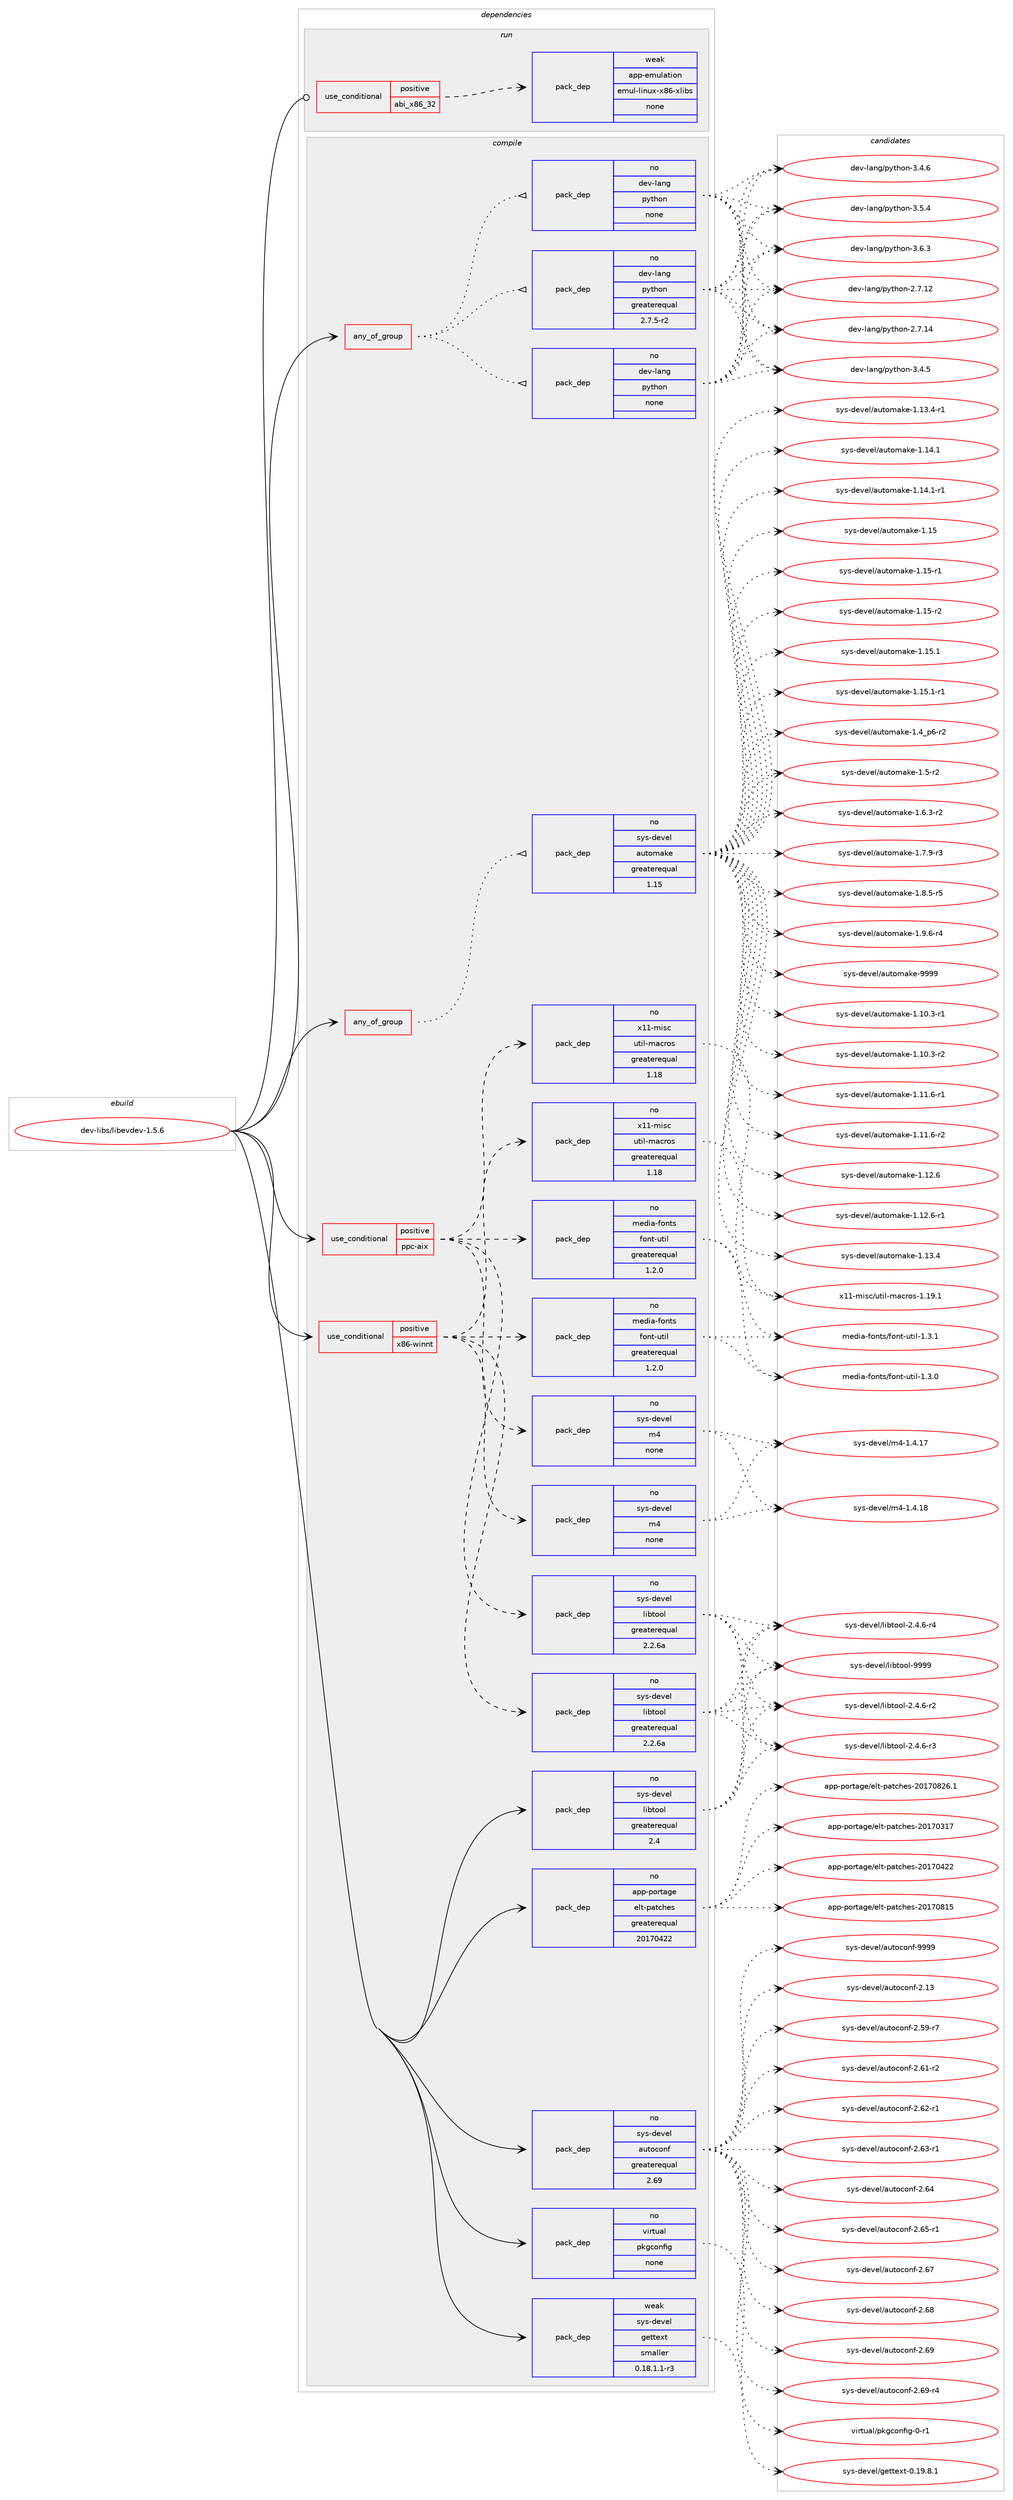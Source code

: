 digraph prolog {

# *************
# Graph options
# *************

newrank=true;
concentrate=true;
compound=true;
graph [rankdir=LR,fontname=Helvetica,fontsize=10,ranksep=1.5];#, ranksep=2.5, nodesep=0.2];
edge  [arrowhead=vee];
node  [fontname=Helvetica,fontsize=10];

# **********
# The ebuild
# **********

subgraph cluster_leftcol {
color=gray;
rank=same;
label=<<i>ebuild</i>>;
id [label="dev-libs/libevdev-1.5.6", color=red, width=4, href="../dev-libs/libevdev-1.5.6.svg"];
}

# ****************
# The dependencies
# ****************

subgraph cluster_midcol {
color=gray;
label=<<i>dependencies</i>>;
subgraph cluster_compile {
fillcolor="#eeeeee";
style=filled;
label=<<i>compile</i>>;
subgraph any3344 {
dependency114746 [label=<<TABLE BORDER="0" CELLBORDER="1" CELLSPACING="0" CELLPADDING="4"><TR><TD CELLPADDING="10">any_of_group</TD></TR></TABLE>>, shape=none, color=red];subgraph pack86547 {
dependency114747 [label=<<TABLE BORDER="0" CELLBORDER="1" CELLSPACING="0" CELLPADDING="4" WIDTH="220"><TR><TD ROWSPAN="6" CELLPADDING="30">pack_dep</TD></TR><TR><TD WIDTH="110">no</TD></TR><TR><TD>dev-lang</TD></TR><TR><TD>python</TD></TR><TR><TD>none</TD></TR><TR><TD></TD></TR></TABLE>>, shape=none, color=blue];
}
dependency114746:e -> dependency114747:w [weight=20,style="dotted",arrowhead="oinv"];
subgraph pack86548 {
dependency114748 [label=<<TABLE BORDER="0" CELLBORDER="1" CELLSPACING="0" CELLPADDING="4" WIDTH="220"><TR><TD ROWSPAN="6" CELLPADDING="30">pack_dep</TD></TR><TR><TD WIDTH="110">no</TD></TR><TR><TD>dev-lang</TD></TR><TR><TD>python</TD></TR><TR><TD>none</TD></TR><TR><TD></TD></TR></TABLE>>, shape=none, color=blue];
}
dependency114746:e -> dependency114748:w [weight=20,style="dotted",arrowhead="oinv"];
subgraph pack86549 {
dependency114749 [label=<<TABLE BORDER="0" CELLBORDER="1" CELLSPACING="0" CELLPADDING="4" WIDTH="220"><TR><TD ROWSPAN="6" CELLPADDING="30">pack_dep</TD></TR><TR><TD WIDTH="110">no</TD></TR><TR><TD>dev-lang</TD></TR><TR><TD>python</TD></TR><TR><TD>greaterequal</TD></TR><TR><TD>2.7.5-r2</TD></TR></TABLE>>, shape=none, color=blue];
}
dependency114746:e -> dependency114749:w [weight=20,style="dotted",arrowhead="oinv"];
}
id:e -> dependency114746:w [weight=20,style="solid",arrowhead="vee"];
subgraph any3345 {
dependency114750 [label=<<TABLE BORDER="0" CELLBORDER="1" CELLSPACING="0" CELLPADDING="4"><TR><TD CELLPADDING="10">any_of_group</TD></TR></TABLE>>, shape=none, color=red];subgraph pack86550 {
dependency114751 [label=<<TABLE BORDER="0" CELLBORDER="1" CELLSPACING="0" CELLPADDING="4" WIDTH="220"><TR><TD ROWSPAN="6" CELLPADDING="30">pack_dep</TD></TR><TR><TD WIDTH="110">no</TD></TR><TR><TD>sys-devel</TD></TR><TR><TD>automake</TD></TR><TR><TD>greaterequal</TD></TR><TR><TD>1.15</TD></TR></TABLE>>, shape=none, color=blue];
}
dependency114750:e -> dependency114751:w [weight=20,style="dotted",arrowhead="oinv"];
}
id:e -> dependency114750:w [weight=20,style="solid",arrowhead="vee"];
subgraph cond24825 {
dependency114752 [label=<<TABLE BORDER="0" CELLBORDER="1" CELLSPACING="0" CELLPADDING="4"><TR><TD ROWSPAN="3" CELLPADDING="10">use_conditional</TD></TR><TR><TD>positive</TD></TR><TR><TD>ppc-aix</TD></TR></TABLE>>, shape=none, color=red];
subgraph pack86551 {
dependency114753 [label=<<TABLE BORDER="0" CELLBORDER="1" CELLSPACING="0" CELLPADDING="4" WIDTH="220"><TR><TD ROWSPAN="6" CELLPADDING="30">pack_dep</TD></TR><TR><TD WIDTH="110">no</TD></TR><TR><TD>sys-devel</TD></TR><TR><TD>libtool</TD></TR><TR><TD>greaterequal</TD></TR><TR><TD>2.2.6a</TD></TR></TABLE>>, shape=none, color=blue];
}
dependency114752:e -> dependency114753:w [weight=20,style="dashed",arrowhead="vee"];
subgraph pack86552 {
dependency114754 [label=<<TABLE BORDER="0" CELLBORDER="1" CELLSPACING="0" CELLPADDING="4" WIDTH="220"><TR><TD ROWSPAN="6" CELLPADDING="30">pack_dep</TD></TR><TR><TD WIDTH="110">no</TD></TR><TR><TD>sys-devel</TD></TR><TR><TD>m4</TD></TR><TR><TD>none</TD></TR><TR><TD></TD></TR></TABLE>>, shape=none, color=blue];
}
dependency114752:e -> dependency114754:w [weight=20,style="dashed",arrowhead="vee"];
subgraph pack86553 {
dependency114755 [label=<<TABLE BORDER="0" CELLBORDER="1" CELLSPACING="0" CELLPADDING="4" WIDTH="220"><TR><TD ROWSPAN="6" CELLPADDING="30">pack_dep</TD></TR><TR><TD WIDTH="110">no</TD></TR><TR><TD>x11-misc</TD></TR><TR><TD>util-macros</TD></TR><TR><TD>greaterequal</TD></TR><TR><TD>1.18</TD></TR></TABLE>>, shape=none, color=blue];
}
dependency114752:e -> dependency114755:w [weight=20,style="dashed",arrowhead="vee"];
subgraph pack86554 {
dependency114756 [label=<<TABLE BORDER="0" CELLBORDER="1" CELLSPACING="0" CELLPADDING="4" WIDTH="220"><TR><TD ROWSPAN="6" CELLPADDING="30">pack_dep</TD></TR><TR><TD WIDTH="110">no</TD></TR><TR><TD>media-fonts</TD></TR><TR><TD>font-util</TD></TR><TR><TD>greaterequal</TD></TR><TR><TD>1.2.0</TD></TR></TABLE>>, shape=none, color=blue];
}
dependency114752:e -> dependency114756:w [weight=20,style="dashed",arrowhead="vee"];
}
id:e -> dependency114752:w [weight=20,style="solid",arrowhead="vee"];
subgraph cond24826 {
dependency114757 [label=<<TABLE BORDER="0" CELLBORDER="1" CELLSPACING="0" CELLPADDING="4"><TR><TD ROWSPAN="3" CELLPADDING="10">use_conditional</TD></TR><TR><TD>positive</TD></TR><TR><TD>x86-winnt</TD></TR></TABLE>>, shape=none, color=red];
subgraph pack86555 {
dependency114758 [label=<<TABLE BORDER="0" CELLBORDER="1" CELLSPACING="0" CELLPADDING="4" WIDTH="220"><TR><TD ROWSPAN="6" CELLPADDING="30">pack_dep</TD></TR><TR><TD WIDTH="110">no</TD></TR><TR><TD>sys-devel</TD></TR><TR><TD>libtool</TD></TR><TR><TD>greaterequal</TD></TR><TR><TD>2.2.6a</TD></TR></TABLE>>, shape=none, color=blue];
}
dependency114757:e -> dependency114758:w [weight=20,style="dashed",arrowhead="vee"];
subgraph pack86556 {
dependency114759 [label=<<TABLE BORDER="0" CELLBORDER="1" CELLSPACING="0" CELLPADDING="4" WIDTH="220"><TR><TD ROWSPAN="6" CELLPADDING="30">pack_dep</TD></TR><TR><TD WIDTH="110">no</TD></TR><TR><TD>sys-devel</TD></TR><TR><TD>m4</TD></TR><TR><TD>none</TD></TR><TR><TD></TD></TR></TABLE>>, shape=none, color=blue];
}
dependency114757:e -> dependency114759:w [weight=20,style="dashed",arrowhead="vee"];
subgraph pack86557 {
dependency114760 [label=<<TABLE BORDER="0" CELLBORDER="1" CELLSPACING="0" CELLPADDING="4" WIDTH="220"><TR><TD ROWSPAN="6" CELLPADDING="30">pack_dep</TD></TR><TR><TD WIDTH="110">no</TD></TR><TR><TD>x11-misc</TD></TR><TR><TD>util-macros</TD></TR><TR><TD>greaterequal</TD></TR><TR><TD>1.18</TD></TR></TABLE>>, shape=none, color=blue];
}
dependency114757:e -> dependency114760:w [weight=20,style="dashed",arrowhead="vee"];
subgraph pack86558 {
dependency114761 [label=<<TABLE BORDER="0" CELLBORDER="1" CELLSPACING="0" CELLPADDING="4" WIDTH="220"><TR><TD ROWSPAN="6" CELLPADDING="30">pack_dep</TD></TR><TR><TD WIDTH="110">no</TD></TR><TR><TD>media-fonts</TD></TR><TR><TD>font-util</TD></TR><TR><TD>greaterequal</TD></TR><TR><TD>1.2.0</TD></TR></TABLE>>, shape=none, color=blue];
}
dependency114757:e -> dependency114761:w [weight=20,style="dashed",arrowhead="vee"];
}
id:e -> dependency114757:w [weight=20,style="solid",arrowhead="vee"];
subgraph pack86559 {
dependency114762 [label=<<TABLE BORDER="0" CELLBORDER="1" CELLSPACING="0" CELLPADDING="4" WIDTH="220"><TR><TD ROWSPAN="6" CELLPADDING="30">pack_dep</TD></TR><TR><TD WIDTH="110">no</TD></TR><TR><TD>app-portage</TD></TR><TR><TD>elt-patches</TD></TR><TR><TD>greaterequal</TD></TR><TR><TD>20170422</TD></TR></TABLE>>, shape=none, color=blue];
}
id:e -> dependency114762:w [weight=20,style="solid",arrowhead="vee"];
subgraph pack86560 {
dependency114763 [label=<<TABLE BORDER="0" CELLBORDER="1" CELLSPACING="0" CELLPADDING="4" WIDTH="220"><TR><TD ROWSPAN="6" CELLPADDING="30">pack_dep</TD></TR><TR><TD WIDTH="110">no</TD></TR><TR><TD>sys-devel</TD></TR><TR><TD>autoconf</TD></TR><TR><TD>greaterequal</TD></TR><TR><TD>2.69</TD></TR></TABLE>>, shape=none, color=blue];
}
id:e -> dependency114763:w [weight=20,style="solid",arrowhead="vee"];
subgraph pack86561 {
dependency114764 [label=<<TABLE BORDER="0" CELLBORDER="1" CELLSPACING="0" CELLPADDING="4" WIDTH="220"><TR><TD ROWSPAN="6" CELLPADDING="30">pack_dep</TD></TR><TR><TD WIDTH="110">no</TD></TR><TR><TD>sys-devel</TD></TR><TR><TD>libtool</TD></TR><TR><TD>greaterequal</TD></TR><TR><TD>2.4</TD></TR></TABLE>>, shape=none, color=blue];
}
id:e -> dependency114764:w [weight=20,style="solid",arrowhead="vee"];
subgraph pack86562 {
dependency114765 [label=<<TABLE BORDER="0" CELLBORDER="1" CELLSPACING="0" CELLPADDING="4" WIDTH="220"><TR><TD ROWSPAN="6" CELLPADDING="30">pack_dep</TD></TR><TR><TD WIDTH="110">no</TD></TR><TR><TD>virtual</TD></TR><TR><TD>pkgconfig</TD></TR><TR><TD>none</TD></TR><TR><TD></TD></TR></TABLE>>, shape=none, color=blue];
}
id:e -> dependency114765:w [weight=20,style="solid",arrowhead="vee"];
subgraph pack86563 {
dependency114766 [label=<<TABLE BORDER="0" CELLBORDER="1" CELLSPACING="0" CELLPADDING="4" WIDTH="220"><TR><TD ROWSPAN="6" CELLPADDING="30">pack_dep</TD></TR><TR><TD WIDTH="110">weak</TD></TR><TR><TD>sys-devel</TD></TR><TR><TD>gettext</TD></TR><TR><TD>smaller</TD></TR><TR><TD>0.18.1.1-r3</TD></TR></TABLE>>, shape=none, color=blue];
}
id:e -> dependency114766:w [weight=20,style="solid",arrowhead="vee"];
}
subgraph cluster_compileandrun {
fillcolor="#eeeeee";
style=filled;
label=<<i>compile and run</i>>;
}
subgraph cluster_run {
fillcolor="#eeeeee";
style=filled;
label=<<i>run</i>>;
subgraph cond24827 {
dependency114767 [label=<<TABLE BORDER="0" CELLBORDER="1" CELLSPACING="0" CELLPADDING="4"><TR><TD ROWSPAN="3" CELLPADDING="10">use_conditional</TD></TR><TR><TD>positive</TD></TR><TR><TD>abi_x86_32</TD></TR></TABLE>>, shape=none, color=red];
subgraph pack86564 {
dependency114768 [label=<<TABLE BORDER="0" CELLBORDER="1" CELLSPACING="0" CELLPADDING="4" WIDTH="220"><TR><TD ROWSPAN="6" CELLPADDING="30">pack_dep</TD></TR><TR><TD WIDTH="110">weak</TD></TR><TR><TD>app-emulation</TD></TR><TR><TD>emul-linux-x86-xlibs</TD></TR><TR><TD>none</TD></TR><TR><TD></TD></TR></TABLE>>, shape=none, color=blue];
}
dependency114767:e -> dependency114768:w [weight=20,style="dashed",arrowhead="vee"];
}
id:e -> dependency114767:w [weight=20,style="solid",arrowhead="odot"];
}
}

# **************
# The candidates
# **************

subgraph cluster_choices {
rank=same;
color=gray;
label=<<i>candidates</i>>;

subgraph choice86547 {
color=black;
nodesep=1;
choice10010111845108971101034711212111610411111045504655464950 [label="dev-lang/python-2.7.12", color=red, width=4,href="../dev-lang/python-2.7.12.svg"];
choice10010111845108971101034711212111610411111045504655464952 [label="dev-lang/python-2.7.14", color=red, width=4,href="../dev-lang/python-2.7.14.svg"];
choice100101118451089711010347112121116104111110455146524653 [label="dev-lang/python-3.4.5", color=red, width=4,href="../dev-lang/python-3.4.5.svg"];
choice100101118451089711010347112121116104111110455146524654 [label="dev-lang/python-3.4.6", color=red, width=4,href="../dev-lang/python-3.4.6.svg"];
choice100101118451089711010347112121116104111110455146534652 [label="dev-lang/python-3.5.4", color=red, width=4,href="../dev-lang/python-3.5.4.svg"];
choice100101118451089711010347112121116104111110455146544651 [label="dev-lang/python-3.6.3", color=red, width=4,href="../dev-lang/python-3.6.3.svg"];
dependency114747:e -> choice10010111845108971101034711212111610411111045504655464950:w [style=dotted,weight="100"];
dependency114747:e -> choice10010111845108971101034711212111610411111045504655464952:w [style=dotted,weight="100"];
dependency114747:e -> choice100101118451089711010347112121116104111110455146524653:w [style=dotted,weight="100"];
dependency114747:e -> choice100101118451089711010347112121116104111110455146524654:w [style=dotted,weight="100"];
dependency114747:e -> choice100101118451089711010347112121116104111110455146534652:w [style=dotted,weight="100"];
dependency114747:e -> choice100101118451089711010347112121116104111110455146544651:w [style=dotted,weight="100"];
}
subgraph choice86548 {
color=black;
nodesep=1;
choice10010111845108971101034711212111610411111045504655464950 [label="dev-lang/python-2.7.12", color=red, width=4,href="../dev-lang/python-2.7.12.svg"];
choice10010111845108971101034711212111610411111045504655464952 [label="dev-lang/python-2.7.14", color=red, width=4,href="../dev-lang/python-2.7.14.svg"];
choice100101118451089711010347112121116104111110455146524653 [label="dev-lang/python-3.4.5", color=red, width=4,href="../dev-lang/python-3.4.5.svg"];
choice100101118451089711010347112121116104111110455146524654 [label="dev-lang/python-3.4.6", color=red, width=4,href="../dev-lang/python-3.4.6.svg"];
choice100101118451089711010347112121116104111110455146534652 [label="dev-lang/python-3.5.4", color=red, width=4,href="../dev-lang/python-3.5.4.svg"];
choice100101118451089711010347112121116104111110455146544651 [label="dev-lang/python-3.6.3", color=red, width=4,href="../dev-lang/python-3.6.3.svg"];
dependency114748:e -> choice10010111845108971101034711212111610411111045504655464950:w [style=dotted,weight="100"];
dependency114748:e -> choice10010111845108971101034711212111610411111045504655464952:w [style=dotted,weight="100"];
dependency114748:e -> choice100101118451089711010347112121116104111110455146524653:w [style=dotted,weight="100"];
dependency114748:e -> choice100101118451089711010347112121116104111110455146524654:w [style=dotted,weight="100"];
dependency114748:e -> choice100101118451089711010347112121116104111110455146534652:w [style=dotted,weight="100"];
dependency114748:e -> choice100101118451089711010347112121116104111110455146544651:w [style=dotted,weight="100"];
}
subgraph choice86549 {
color=black;
nodesep=1;
choice10010111845108971101034711212111610411111045504655464950 [label="dev-lang/python-2.7.12", color=red, width=4,href="../dev-lang/python-2.7.12.svg"];
choice10010111845108971101034711212111610411111045504655464952 [label="dev-lang/python-2.7.14", color=red, width=4,href="../dev-lang/python-2.7.14.svg"];
choice100101118451089711010347112121116104111110455146524653 [label="dev-lang/python-3.4.5", color=red, width=4,href="../dev-lang/python-3.4.5.svg"];
choice100101118451089711010347112121116104111110455146524654 [label="dev-lang/python-3.4.6", color=red, width=4,href="../dev-lang/python-3.4.6.svg"];
choice100101118451089711010347112121116104111110455146534652 [label="dev-lang/python-3.5.4", color=red, width=4,href="../dev-lang/python-3.5.4.svg"];
choice100101118451089711010347112121116104111110455146544651 [label="dev-lang/python-3.6.3", color=red, width=4,href="../dev-lang/python-3.6.3.svg"];
dependency114749:e -> choice10010111845108971101034711212111610411111045504655464950:w [style=dotted,weight="100"];
dependency114749:e -> choice10010111845108971101034711212111610411111045504655464952:w [style=dotted,weight="100"];
dependency114749:e -> choice100101118451089711010347112121116104111110455146524653:w [style=dotted,weight="100"];
dependency114749:e -> choice100101118451089711010347112121116104111110455146524654:w [style=dotted,weight="100"];
dependency114749:e -> choice100101118451089711010347112121116104111110455146534652:w [style=dotted,weight="100"];
dependency114749:e -> choice100101118451089711010347112121116104111110455146544651:w [style=dotted,weight="100"];
}
subgraph choice86550 {
color=black;
nodesep=1;
choice11512111545100101118101108479711711611110997107101454946494846514511449 [label="sys-devel/automake-1.10.3-r1", color=red, width=4,href="../sys-devel/automake-1.10.3-r1.svg"];
choice11512111545100101118101108479711711611110997107101454946494846514511450 [label="sys-devel/automake-1.10.3-r2", color=red, width=4,href="../sys-devel/automake-1.10.3-r2.svg"];
choice11512111545100101118101108479711711611110997107101454946494946544511449 [label="sys-devel/automake-1.11.6-r1", color=red, width=4,href="../sys-devel/automake-1.11.6-r1.svg"];
choice11512111545100101118101108479711711611110997107101454946494946544511450 [label="sys-devel/automake-1.11.6-r2", color=red, width=4,href="../sys-devel/automake-1.11.6-r2.svg"];
choice1151211154510010111810110847971171161111099710710145494649504654 [label="sys-devel/automake-1.12.6", color=red, width=4,href="../sys-devel/automake-1.12.6.svg"];
choice11512111545100101118101108479711711611110997107101454946495046544511449 [label="sys-devel/automake-1.12.6-r1", color=red, width=4,href="../sys-devel/automake-1.12.6-r1.svg"];
choice1151211154510010111810110847971171161111099710710145494649514652 [label="sys-devel/automake-1.13.4", color=red, width=4,href="../sys-devel/automake-1.13.4.svg"];
choice11512111545100101118101108479711711611110997107101454946495146524511449 [label="sys-devel/automake-1.13.4-r1", color=red, width=4,href="../sys-devel/automake-1.13.4-r1.svg"];
choice1151211154510010111810110847971171161111099710710145494649524649 [label="sys-devel/automake-1.14.1", color=red, width=4,href="../sys-devel/automake-1.14.1.svg"];
choice11512111545100101118101108479711711611110997107101454946495246494511449 [label="sys-devel/automake-1.14.1-r1", color=red, width=4,href="../sys-devel/automake-1.14.1-r1.svg"];
choice115121115451001011181011084797117116111109971071014549464953 [label="sys-devel/automake-1.15", color=red, width=4,href="../sys-devel/automake-1.15.svg"];
choice1151211154510010111810110847971171161111099710710145494649534511449 [label="sys-devel/automake-1.15-r1", color=red, width=4,href="../sys-devel/automake-1.15-r1.svg"];
choice1151211154510010111810110847971171161111099710710145494649534511450 [label="sys-devel/automake-1.15-r2", color=red, width=4,href="../sys-devel/automake-1.15-r2.svg"];
choice1151211154510010111810110847971171161111099710710145494649534649 [label="sys-devel/automake-1.15.1", color=red, width=4,href="../sys-devel/automake-1.15.1.svg"];
choice11512111545100101118101108479711711611110997107101454946495346494511449 [label="sys-devel/automake-1.15.1-r1", color=red, width=4,href="../sys-devel/automake-1.15.1-r1.svg"];
choice115121115451001011181011084797117116111109971071014549465295112544511450 [label="sys-devel/automake-1.4_p6-r2", color=red, width=4,href="../sys-devel/automake-1.4_p6-r2.svg"];
choice11512111545100101118101108479711711611110997107101454946534511450 [label="sys-devel/automake-1.5-r2", color=red, width=4,href="../sys-devel/automake-1.5-r2.svg"];
choice115121115451001011181011084797117116111109971071014549465446514511450 [label="sys-devel/automake-1.6.3-r2", color=red, width=4,href="../sys-devel/automake-1.6.3-r2.svg"];
choice115121115451001011181011084797117116111109971071014549465546574511451 [label="sys-devel/automake-1.7.9-r3", color=red, width=4,href="../sys-devel/automake-1.7.9-r3.svg"];
choice115121115451001011181011084797117116111109971071014549465646534511453 [label="sys-devel/automake-1.8.5-r5", color=red, width=4,href="../sys-devel/automake-1.8.5-r5.svg"];
choice115121115451001011181011084797117116111109971071014549465746544511452 [label="sys-devel/automake-1.9.6-r4", color=red, width=4,href="../sys-devel/automake-1.9.6-r4.svg"];
choice115121115451001011181011084797117116111109971071014557575757 [label="sys-devel/automake-9999", color=red, width=4,href="../sys-devel/automake-9999.svg"];
dependency114751:e -> choice11512111545100101118101108479711711611110997107101454946494846514511449:w [style=dotted,weight="100"];
dependency114751:e -> choice11512111545100101118101108479711711611110997107101454946494846514511450:w [style=dotted,weight="100"];
dependency114751:e -> choice11512111545100101118101108479711711611110997107101454946494946544511449:w [style=dotted,weight="100"];
dependency114751:e -> choice11512111545100101118101108479711711611110997107101454946494946544511450:w [style=dotted,weight="100"];
dependency114751:e -> choice1151211154510010111810110847971171161111099710710145494649504654:w [style=dotted,weight="100"];
dependency114751:e -> choice11512111545100101118101108479711711611110997107101454946495046544511449:w [style=dotted,weight="100"];
dependency114751:e -> choice1151211154510010111810110847971171161111099710710145494649514652:w [style=dotted,weight="100"];
dependency114751:e -> choice11512111545100101118101108479711711611110997107101454946495146524511449:w [style=dotted,weight="100"];
dependency114751:e -> choice1151211154510010111810110847971171161111099710710145494649524649:w [style=dotted,weight="100"];
dependency114751:e -> choice11512111545100101118101108479711711611110997107101454946495246494511449:w [style=dotted,weight="100"];
dependency114751:e -> choice115121115451001011181011084797117116111109971071014549464953:w [style=dotted,weight="100"];
dependency114751:e -> choice1151211154510010111810110847971171161111099710710145494649534511449:w [style=dotted,weight="100"];
dependency114751:e -> choice1151211154510010111810110847971171161111099710710145494649534511450:w [style=dotted,weight="100"];
dependency114751:e -> choice1151211154510010111810110847971171161111099710710145494649534649:w [style=dotted,weight="100"];
dependency114751:e -> choice11512111545100101118101108479711711611110997107101454946495346494511449:w [style=dotted,weight="100"];
dependency114751:e -> choice115121115451001011181011084797117116111109971071014549465295112544511450:w [style=dotted,weight="100"];
dependency114751:e -> choice11512111545100101118101108479711711611110997107101454946534511450:w [style=dotted,weight="100"];
dependency114751:e -> choice115121115451001011181011084797117116111109971071014549465446514511450:w [style=dotted,weight="100"];
dependency114751:e -> choice115121115451001011181011084797117116111109971071014549465546574511451:w [style=dotted,weight="100"];
dependency114751:e -> choice115121115451001011181011084797117116111109971071014549465646534511453:w [style=dotted,weight="100"];
dependency114751:e -> choice115121115451001011181011084797117116111109971071014549465746544511452:w [style=dotted,weight="100"];
dependency114751:e -> choice115121115451001011181011084797117116111109971071014557575757:w [style=dotted,weight="100"];
}
subgraph choice86551 {
color=black;
nodesep=1;
choice1151211154510010111810110847108105981161111111084550465246544511450 [label="sys-devel/libtool-2.4.6-r2", color=red, width=4,href="../sys-devel/libtool-2.4.6-r2.svg"];
choice1151211154510010111810110847108105981161111111084550465246544511451 [label="sys-devel/libtool-2.4.6-r3", color=red, width=4,href="../sys-devel/libtool-2.4.6-r3.svg"];
choice1151211154510010111810110847108105981161111111084550465246544511452 [label="sys-devel/libtool-2.4.6-r4", color=red, width=4,href="../sys-devel/libtool-2.4.6-r4.svg"];
choice1151211154510010111810110847108105981161111111084557575757 [label="sys-devel/libtool-9999", color=red, width=4,href="../sys-devel/libtool-9999.svg"];
dependency114753:e -> choice1151211154510010111810110847108105981161111111084550465246544511450:w [style=dotted,weight="100"];
dependency114753:e -> choice1151211154510010111810110847108105981161111111084550465246544511451:w [style=dotted,weight="100"];
dependency114753:e -> choice1151211154510010111810110847108105981161111111084550465246544511452:w [style=dotted,weight="100"];
dependency114753:e -> choice1151211154510010111810110847108105981161111111084557575757:w [style=dotted,weight="100"];
}
subgraph choice86552 {
color=black;
nodesep=1;
choice11512111545100101118101108471095245494652464955 [label="sys-devel/m4-1.4.17", color=red, width=4,href="../sys-devel/m4-1.4.17.svg"];
choice11512111545100101118101108471095245494652464956 [label="sys-devel/m4-1.4.18", color=red, width=4,href="../sys-devel/m4-1.4.18.svg"];
dependency114754:e -> choice11512111545100101118101108471095245494652464955:w [style=dotted,weight="100"];
dependency114754:e -> choice11512111545100101118101108471095245494652464956:w [style=dotted,weight="100"];
}
subgraph choice86553 {
color=black;
nodesep=1;
choice120494945109105115994711711610510845109979911411111545494649574649 [label="x11-misc/util-macros-1.19.1", color=red, width=4,href="../x11-misc/util-macros-1.19.1.svg"];
dependency114755:e -> choice120494945109105115994711711610510845109979911411111545494649574649:w [style=dotted,weight="100"];
}
subgraph choice86554 {
color=black;
nodesep=1;
choice10910110010597451021111101161154710211111011645117116105108454946514648 [label="media-fonts/font-util-1.3.0", color=red, width=4,href="../media-fonts/font-util-1.3.0.svg"];
choice10910110010597451021111101161154710211111011645117116105108454946514649 [label="media-fonts/font-util-1.3.1", color=red, width=4,href="../media-fonts/font-util-1.3.1.svg"];
dependency114756:e -> choice10910110010597451021111101161154710211111011645117116105108454946514648:w [style=dotted,weight="100"];
dependency114756:e -> choice10910110010597451021111101161154710211111011645117116105108454946514649:w [style=dotted,weight="100"];
}
subgraph choice86555 {
color=black;
nodesep=1;
choice1151211154510010111810110847108105981161111111084550465246544511450 [label="sys-devel/libtool-2.4.6-r2", color=red, width=4,href="../sys-devel/libtool-2.4.6-r2.svg"];
choice1151211154510010111810110847108105981161111111084550465246544511451 [label="sys-devel/libtool-2.4.6-r3", color=red, width=4,href="../sys-devel/libtool-2.4.6-r3.svg"];
choice1151211154510010111810110847108105981161111111084550465246544511452 [label="sys-devel/libtool-2.4.6-r4", color=red, width=4,href="../sys-devel/libtool-2.4.6-r4.svg"];
choice1151211154510010111810110847108105981161111111084557575757 [label="sys-devel/libtool-9999", color=red, width=4,href="../sys-devel/libtool-9999.svg"];
dependency114758:e -> choice1151211154510010111810110847108105981161111111084550465246544511450:w [style=dotted,weight="100"];
dependency114758:e -> choice1151211154510010111810110847108105981161111111084550465246544511451:w [style=dotted,weight="100"];
dependency114758:e -> choice1151211154510010111810110847108105981161111111084550465246544511452:w [style=dotted,weight="100"];
dependency114758:e -> choice1151211154510010111810110847108105981161111111084557575757:w [style=dotted,weight="100"];
}
subgraph choice86556 {
color=black;
nodesep=1;
choice11512111545100101118101108471095245494652464955 [label="sys-devel/m4-1.4.17", color=red, width=4,href="../sys-devel/m4-1.4.17.svg"];
choice11512111545100101118101108471095245494652464956 [label="sys-devel/m4-1.4.18", color=red, width=4,href="../sys-devel/m4-1.4.18.svg"];
dependency114759:e -> choice11512111545100101118101108471095245494652464955:w [style=dotted,weight="100"];
dependency114759:e -> choice11512111545100101118101108471095245494652464956:w [style=dotted,weight="100"];
}
subgraph choice86557 {
color=black;
nodesep=1;
choice120494945109105115994711711610510845109979911411111545494649574649 [label="x11-misc/util-macros-1.19.1", color=red, width=4,href="../x11-misc/util-macros-1.19.1.svg"];
dependency114760:e -> choice120494945109105115994711711610510845109979911411111545494649574649:w [style=dotted,weight="100"];
}
subgraph choice86558 {
color=black;
nodesep=1;
choice10910110010597451021111101161154710211111011645117116105108454946514648 [label="media-fonts/font-util-1.3.0", color=red, width=4,href="../media-fonts/font-util-1.3.0.svg"];
choice10910110010597451021111101161154710211111011645117116105108454946514649 [label="media-fonts/font-util-1.3.1", color=red, width=4,href="../media-fonts/font-util-1.3.1.svg"];
dependency114761:e -> choice10910110010597451021111101161154710211111011645117116105108454946514648:w [style=dotted,weight="100"];
dependency114761:e -> choice10910110010597451021111101161154710211111011645117116105108454946514649:w [style=dotted,weight="100"];
}
subgraph choice86559 {
color=black;
nodesep=1;
choice97112112451121111141169710310147101108116451129711699104101115455048495548514955 [label="app-portage/elt-patches-20170317", color=red, width=4,href="../app-portage/elt-patches-20170317.svg"];
choice97112112451121111141169710310147101108116451129711699104101115455048495548525050 [label="app-portage/elt-patches-20170422", color=red, width=4,href="../app-portage/elt-patches-20170422.svg"];
choice97112112451121111141169710310147101108116451129711699104101115455048495548564953 [label="app-portage/elt-patches-20170815", color=red, width=4,href="../app-portage/elt-patches-20170815.svg"];
choice971121124511211111411697103101471011081164511297116991041011154550484955485650544649 [label="app-portage/elt-patches-20170826.1", color=red, width=4,href="../app-portage/elt-patches-20170826.1.svg"];
dependency114762:e -> choice97112112451121111141169710310147101108116451129711699104101115455048495548514955:w [style=dotted,weight="100"];
dependency114762:e -> choice97112112451121111141169710310147101108116451129711699104101115455048495548525050:w [style=dotted,weight="100"];
dependency114762:e -> choice97112112451121111141169710310147101108116451129711699104101115455048495548564953:w [style=dotted,weight="100"];
dependency114762:e -> choice971121124511211111411697103101471011081164511297116991041011154550484955485650544649:w [style=dotted,weight="100"];
}
subgraph choice86560 {
color=black;
nodesep=1;
choice115121115451001011181011084797117116111991111101024550464951 [label="sys-devel/autoconf-2.13", color=red, width=4,href="../sys-devel/autoconf-2.13.svg"];
choice1151211154510010111810110847971171161119911111010245504653574511455 [label="sys-devel/autoconf-2.59-r7", color=red, width=4,href="../sys-devel/autoconf-2.59-r7.svg"];
choice1151211154510010111810110847971171161119911111010245504654494511450 [label="sys-devel/autoconf-2.61-r2", color=red, width=4,href="../sys-devel/autoconf-2.61-r2.svg"];
choice1151211154510010111810110847971171161119911111010245504654504511449 [label="sys-devel/autoconf-2.62-r1", color=red, width=4,href="../sys-devel/autoconf-2.62-r1.svg"];
choice1151211154510010111810110847971171161119911111010245504654514511449 [label="sys-devel/autoconf-2.63-r1", color=red, width=4,href="../sys-devel/autoconf-2.63-r1.svg"];
choice115121115451001011181011084797117116111991111101024550465452 [label="sys-devel/autoconf-2.64", color=red, width=4,href="../sys-devel/autoconf-2.64.svg"];
choice1151211154510010111810110847971171161119911111010245504654534511449 [label="sys-devel/autoconf-2.65-r1", color=red, width=4,href="../sys-devel/autoconf-2.65-r1.svg"];
choice115121115451001011181011084797117116111991111101024550465455 [label="sys-devel/autoconf-2.67", color=red, width=4,href="../sys-devel/autoconf-2.67.svg"];
choice115121115451001011181011084797117116111991111101024550465456 [label="sys-devel/autoconf-2.68", color=red, width=4,href="../sys-devel/autoconf-2.68.svg"];
choice115121115451001011181011084797117116111991111101024550465457 [label="sys-devel/autoconf-2.69", color=red, width=4,href="../sys-devel/autoconf-2.69.svg"];
choice1151211154510010111810110847971171161119911111010245504654574511452 [label="sys-devel/autoconf-2.69-r4", color=red, width=4,href="../sys-devel/autoconf-2.69-r4.svg"];
choice115121115451001011181011084797117116111991111101024557575757 [label="sys-devel/autoconf-9999", color=red, width=4,href="../sys-devel/autoconf-9999.svg"];
dependency114763:e -> choice115121115451001011181011084797117116111991111101024550464951:w [style=dotted,weight="100"];
dependency114763:e -> choice1151211154510010111810110847971171161119911111010245504653574511455:w [style=dotted,weight="100"];
dependency114763:e -> choice1151211154510010111810110847971171161119911111010245504654494511450:w [style=dotted,weight="100"];
dependency114763:e -> choice1151211154510010111810110847971171161119911111010245504654504511449:w [style=dotted,weight="100"];
dependency114763:e -> choice1151211154510010111810110847971171161119911111010245504654514511449:w [style=dotted,weight="100"];
dependency114763:e -> choice115121115451001011181011084797117116111991111101024550465452:w [style=dotted,weight="100"];
dependency114763:e -> choice1151211154510010111810110847971171161119911111010245504654534511449:w [style=dotted,weight="100"];
dependency114763:e -> choice115121115451001011181011084797117116111991111101024550465455:w [style=dotted,weight="100"];
dependency114763:e -> choice115121115451001011181011084797117116111991111101024550465456:w [style=dotted,weight="100"];
dependency114763:e -> choice115121115451001011181011084797117116111991111101024550465457:w [style=dotted,weight="100"];
dependency114763:e -> choice1151211154510010111810110847971171161119911111010245504654574511452:w [style=dotted,weight="100"];
dependency114763:e -> choice115121115451001011181011084797117116111991111101024557575757:w [style=dotted,weight="100"];
}
subgraph choice86561 {
color=black;
nodesep=1;
choice1151211154510010111810110847108105981161111111084550465246544511450 [label="sys-devel/libtool-2.4.6-r2", color=red, width=4,href="../sys-devel/libtool-2.4.6-r2.svg"];
choice1151211154510010111810110847108105981161111111084550465246544511451 [label="sys-devel/libtool-2.4.6-r3", color=red, width=4,href="../sys-devel/libtool-2.4.6-r3.svg"];
choice1151211154510010111810110847108105981161111111084550465246544511452 [label="sys-devel/libtool-2.4.6-r4", color=red, width=4,href="../sys-devel/libtool-2.4.6-r4.svg"];
choice1151211154510010111810110847108105981161111111084557575757 [label="sys-devel/libtool-9999", color=red, width=4,href="../sys-devel/libtool-9999.svg"];
dependency114764:e -> choice1151211154510010111810110847108105981161111111084550465246544511450:w [style=dotted,weight="100"];
dependency114764:e -> choice1151211154510010111810110847108105981161111111084550465246544511451:w [style=dotted,weight="100"];
dependency114764:e -> choice1151211154510010111810110847108105981161111111084550465246544511452:w [style=dotted,weight="100"];
dependency114764:e -> choice1151211154510010111810110847108105981161111111084557575757:w [style=dotted,weight="100"];
}
subgraph choice86562 {
color=black;
nodesep=1;
choice11810511411611797108471121071039911111010210510345484511449 [label="virtual/pkgconfig-0-r1", color=red, width=4,href="../virtual/pkgconfig-0-r1.svg"];
dependency114765:e -> choice11810511411611797108471121071039911111010210510345484511449:w [style=dotted,weight="100"];
}
subgraph choice86563 {
color=black;
nodesep=1;
choice1151211154510010111810110847103101116116101120116454846495746564649 [label="sys-devel/gettext-0.19.8.1", color=red, width=4,href="../sys-devel/gettext-0.19.8.1.svg"];
dependency114766:e -> choice1151211154510010111810110847103101116116101120116454846495746564649:w [style=dotted,weight="100"];
}
subgraph choice86564 {
color=black;
nodesep=1;
}
}

}
